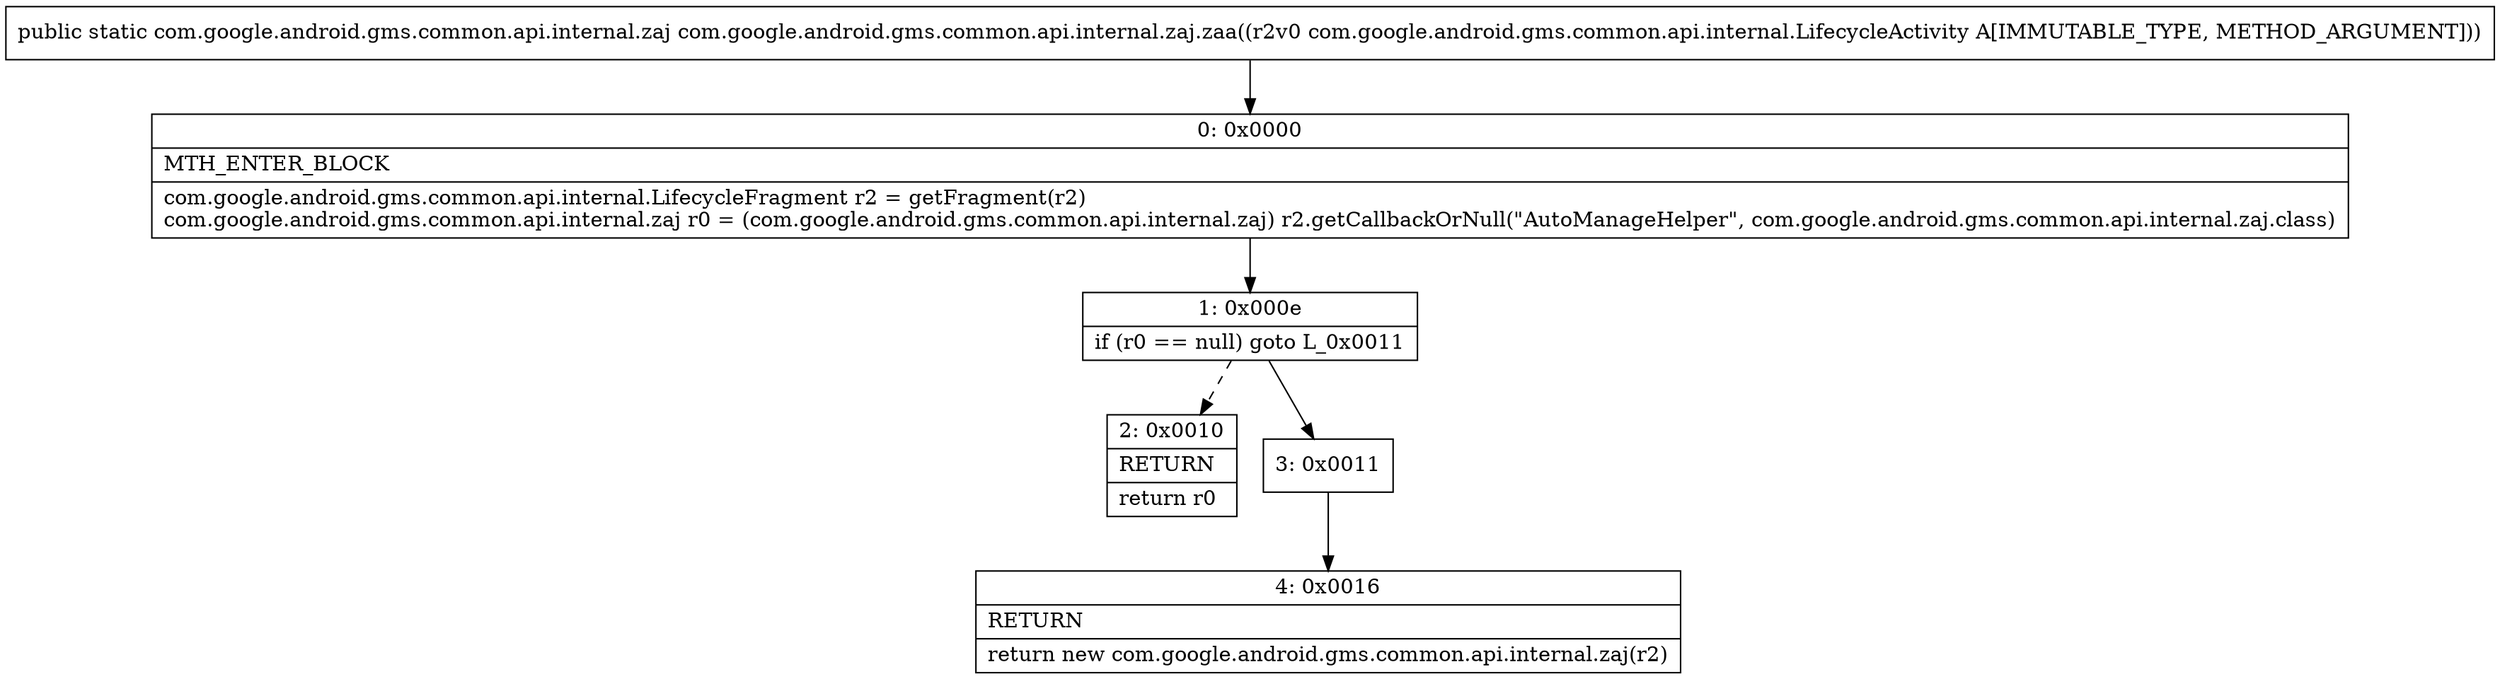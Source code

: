 digraph "CFG forcom.google.android.gms.common.api.internal.zaj.zaa(Lcom\/google\/android\/gms\/common\/api\/internal\/LifecycleActivity;)Lcom\/google\/android\/gms\/common\/api\/internal\/zaj;" {
Node_0 [shape=record,label="{0\:\ 0x0000|MTH_ENTER_BLOCK\l|com.google.android.gms.common.api.internal.LifecycleFragment r2 = getFragment(r2)\lcom.google.android.gms.common.api.internal.zaj r0 = (com.google.android.gms.common.api.internal.zaj) r2.getCallbackOrNull(\"AutoManageHelper\", com.google.android.gms.common.api.internal.zaj.class)\l}"];
Node_1 [shape=record,label="{1\:\ 0x000e|if (r0 == null) goto L_0x0011\l}"];
Node_2 [shape=record,label="{2\:\ 0x0010|RETURN\l|return r0\l}"];
Node_3 [shape=record,label="{3\:\ 0x0011}"];
Node_4 [shape=record,label="{4\:\ 0x0016|RETURN\l|return new com.google.android.gms.common.api.internal.zaj(r2)\l}"];
MethodNode[shape=record,label="{public static com.google.android.gms.common.api.internal.zaj com.google.android.gms.common.api.internal.zaj.zaa((r2v0 com.google.android.gms.common.api.internal.LifecycleActivity A[IMMUTABLE_TYPE, METHOD_ARGUMENT])) }"];
MethodNode -> Node_0;
Node_0 -> Node_1;
Node_1 -> Node_2[style=dashed];
Node_1 -> Node_3;
Node_3 -> Node_4;
}

